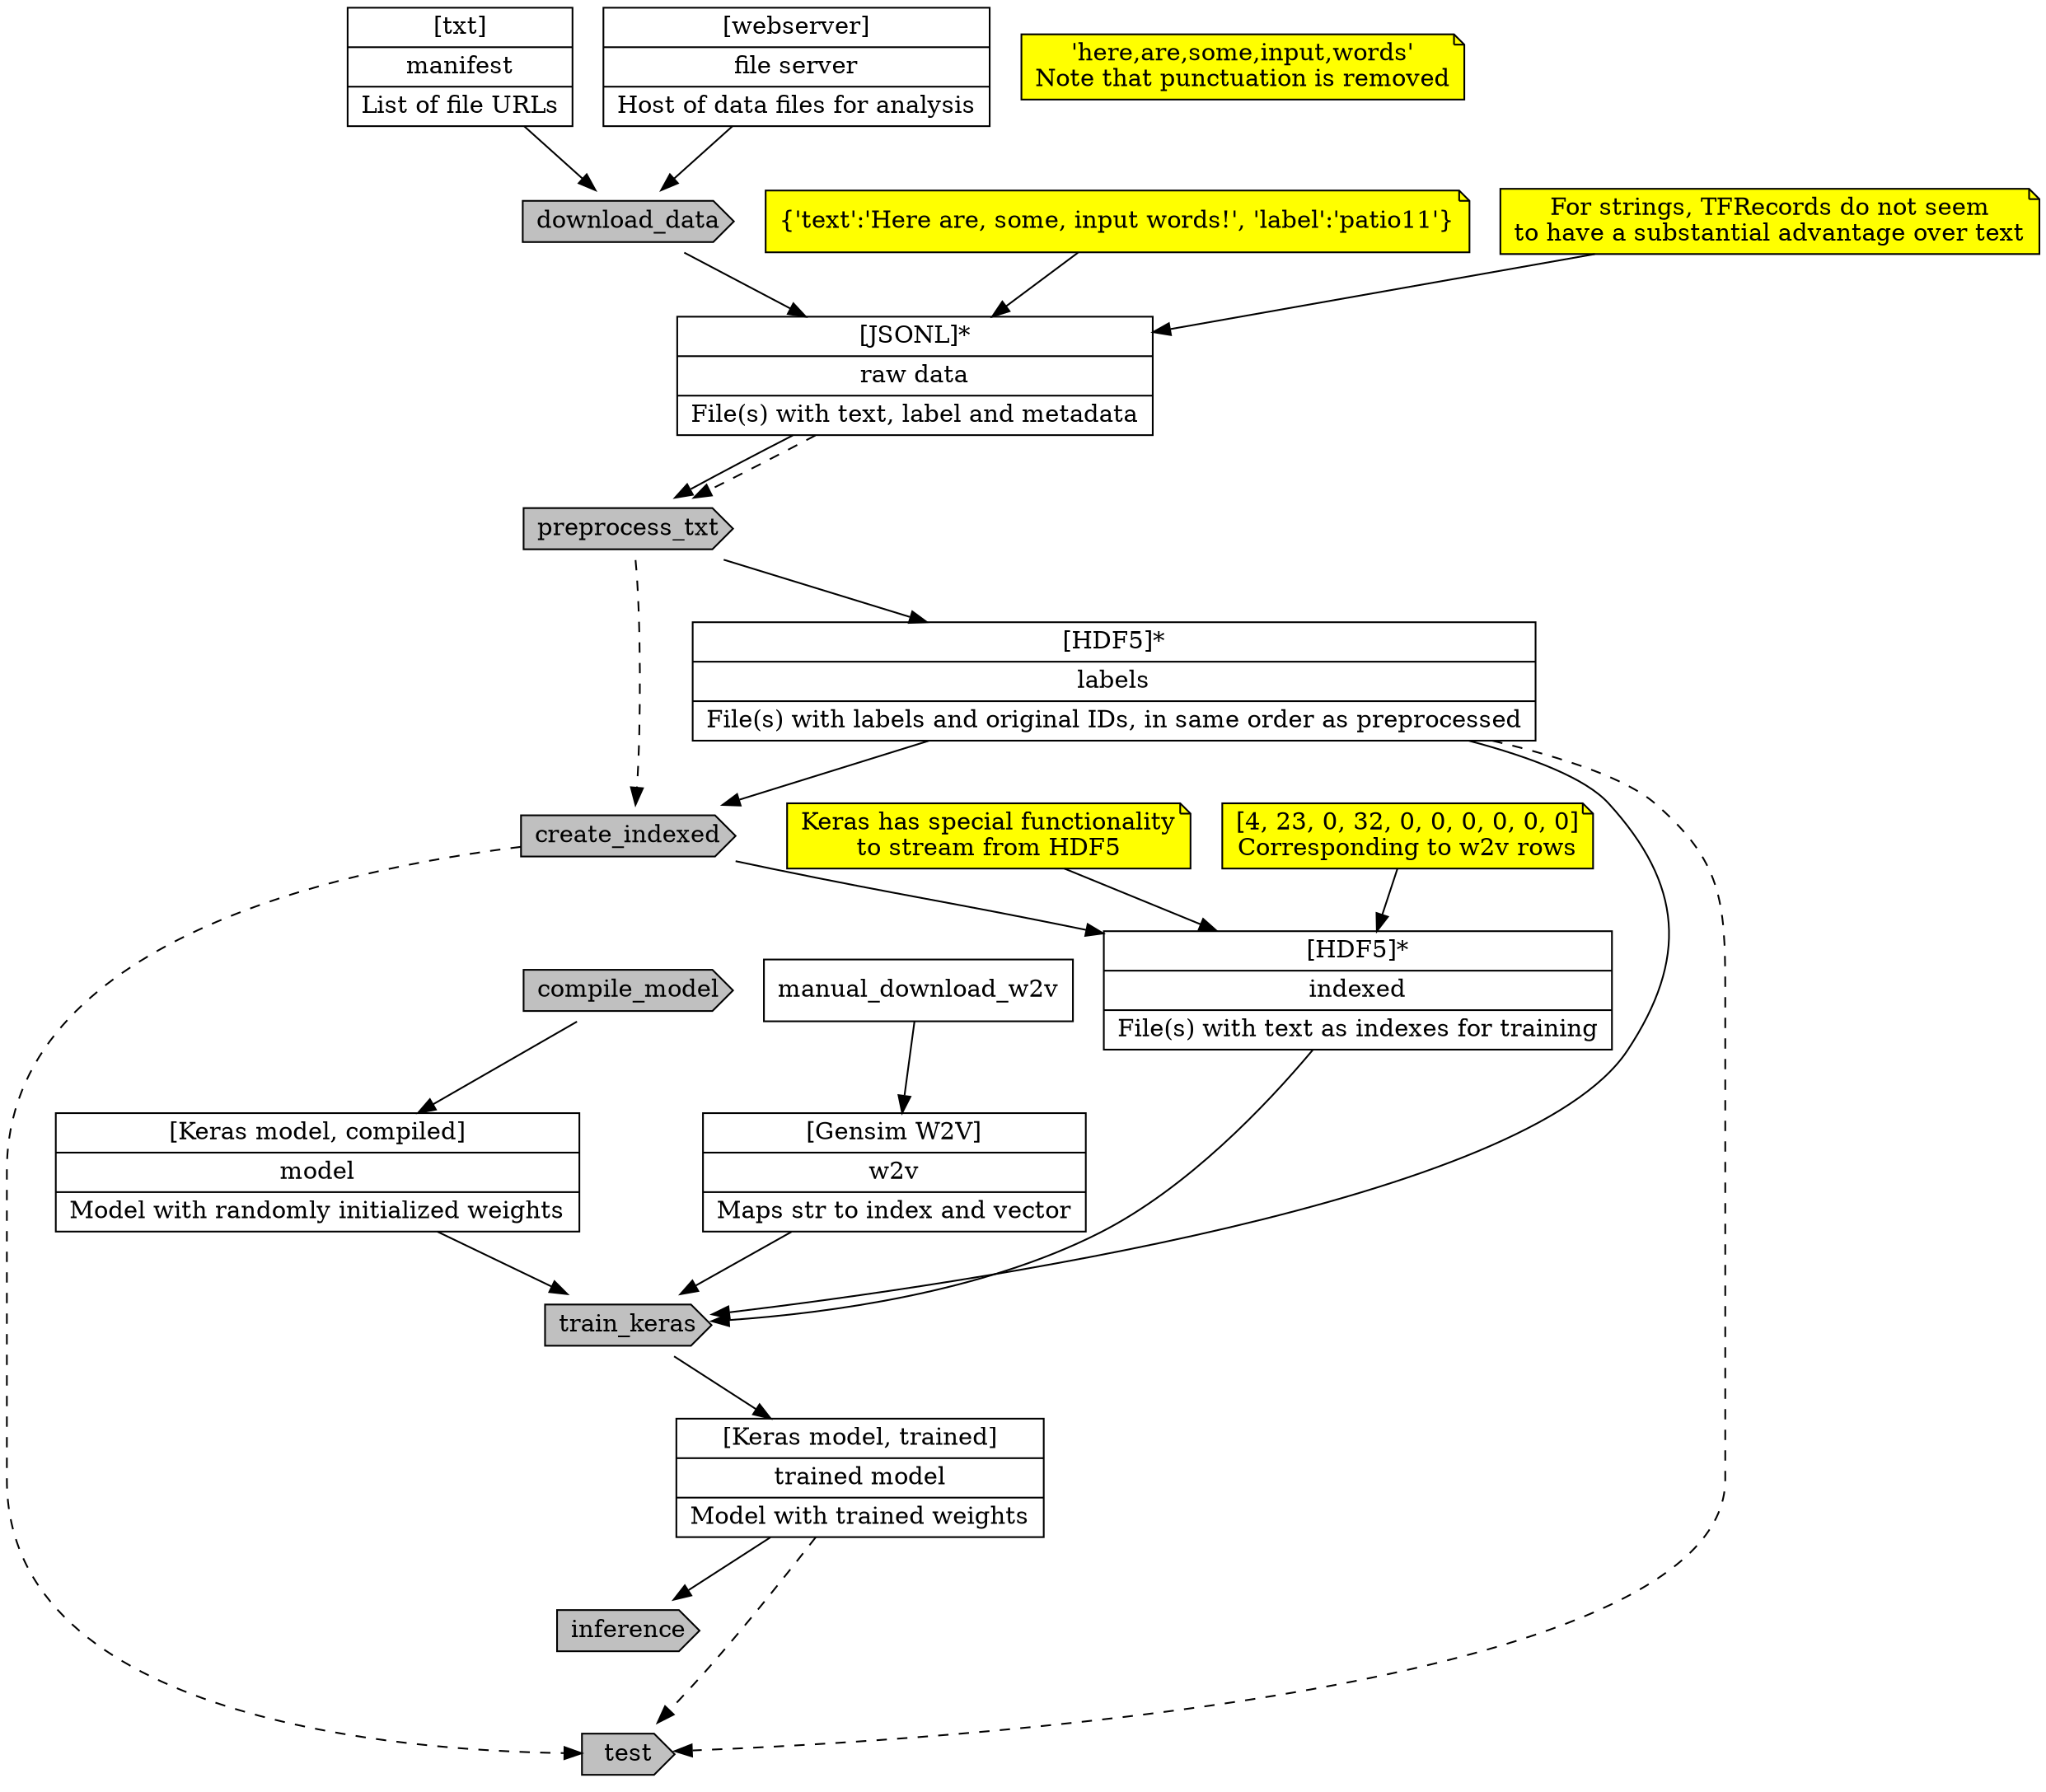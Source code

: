digraph G {

node [shape=cds style=filled fillcolor=gray]

download_data -> preprocess_txt -> create_indexed -> compile_model -> train_keras -> inference -> test [weight=100 style="invis"]



# w2v wants list of prestrings

node [shape=record fillcolor=white]
manifest [label="{[txt]|manifest|List of file URLs}"]
server [label="{[webserver]|file server|Host of data files for analysis}"]
downloaded [label="{[JSONL]*|raw data|File(s) with text, label and metadata}"]
labels [label="{[HDF5]*|labels|File(s) with labels and original IDs, in same order as preprocessed}"]
w2v [label="{[Gensim W2V]|w2v|Maps str to index and vector}"]
indexed [label="{[HDF5]*|indexed|File(s) with text as indexes for training}"]
model [label="{[Keras model, compiled]|model|Model with randomly initialized weights}"]
model_trained [label="{[Keras model, trained]|trained model|Model with trained weights}"]

{manifest server} -> download_data -> downloaded -> preprocess_txt -> {labels} -> create_indexed -> indexed [weight=50]
compile_model -> model
manual_download_w2v -> w2v
{indexed labels w2v model} -> train_keras -> model_trained -> inference



node [shape=note style=filled fillcolor=yellow]
note01 [label="For strings, TFRecords do not seem\nto have a substantial advantage over text"]
#note02 [label="'Here are input words'"]
note02 [label="{'text':'Here are, some, input words!', 'label':'patio11'}"]
note03 [label="'here,are,some,input,words'\nNote that punctuation is removed"]
note04 [label="[4, 23, 0, 32, 0, 0, 0, 0, 0, 0]\nCorresponding to w2v rows"]
note05 [label="Keras has special functionality\nto stream from HDF5"]
{note01 note02} -> downloaded
{note04 note05} -> indexed


# {node [shape=cds style=dotted color=black] preprocess_txt_dotted create_indexed_dotted}
downloaded -> preprocess_txt -> create_indexed -> test [style=dashed weight=1]
{model_trained, labels} -> test [style=dashed weight=1]
}


